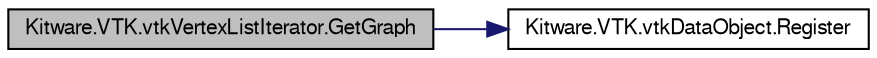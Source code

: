 digraph G
{
  bgcolor="transparent";
  edge [fontname="FreeSans",fontsize="10",labelfontname="FreeSans",labelfontsize="10"];
  node [fontname="FreeSans",fontsize="10",shape=record];
  rankdir="LR";
  Node1 [label="Kitware.VTK.vtkVertexListIterator.GetGraph",height=0.2,width=0.4,color="black", fillcolor="grey75", style="filled" fontcolor="black"];
  Node1 -> Node2 [color="midnightblue",fontsize="10",style="solid",fontname="FreeSans"];
  Node2 [label="Kitware.VTK.vtkDataObject.Register",height=0.2,width=0.4,color="black",URL="$class_kitware_1_1_v_t_k_1_1vtk_data_object.html#a2cc61aa1eebd43c7f81cc11cf1a98516",tooltip="Handle the source/data loop."];
}
